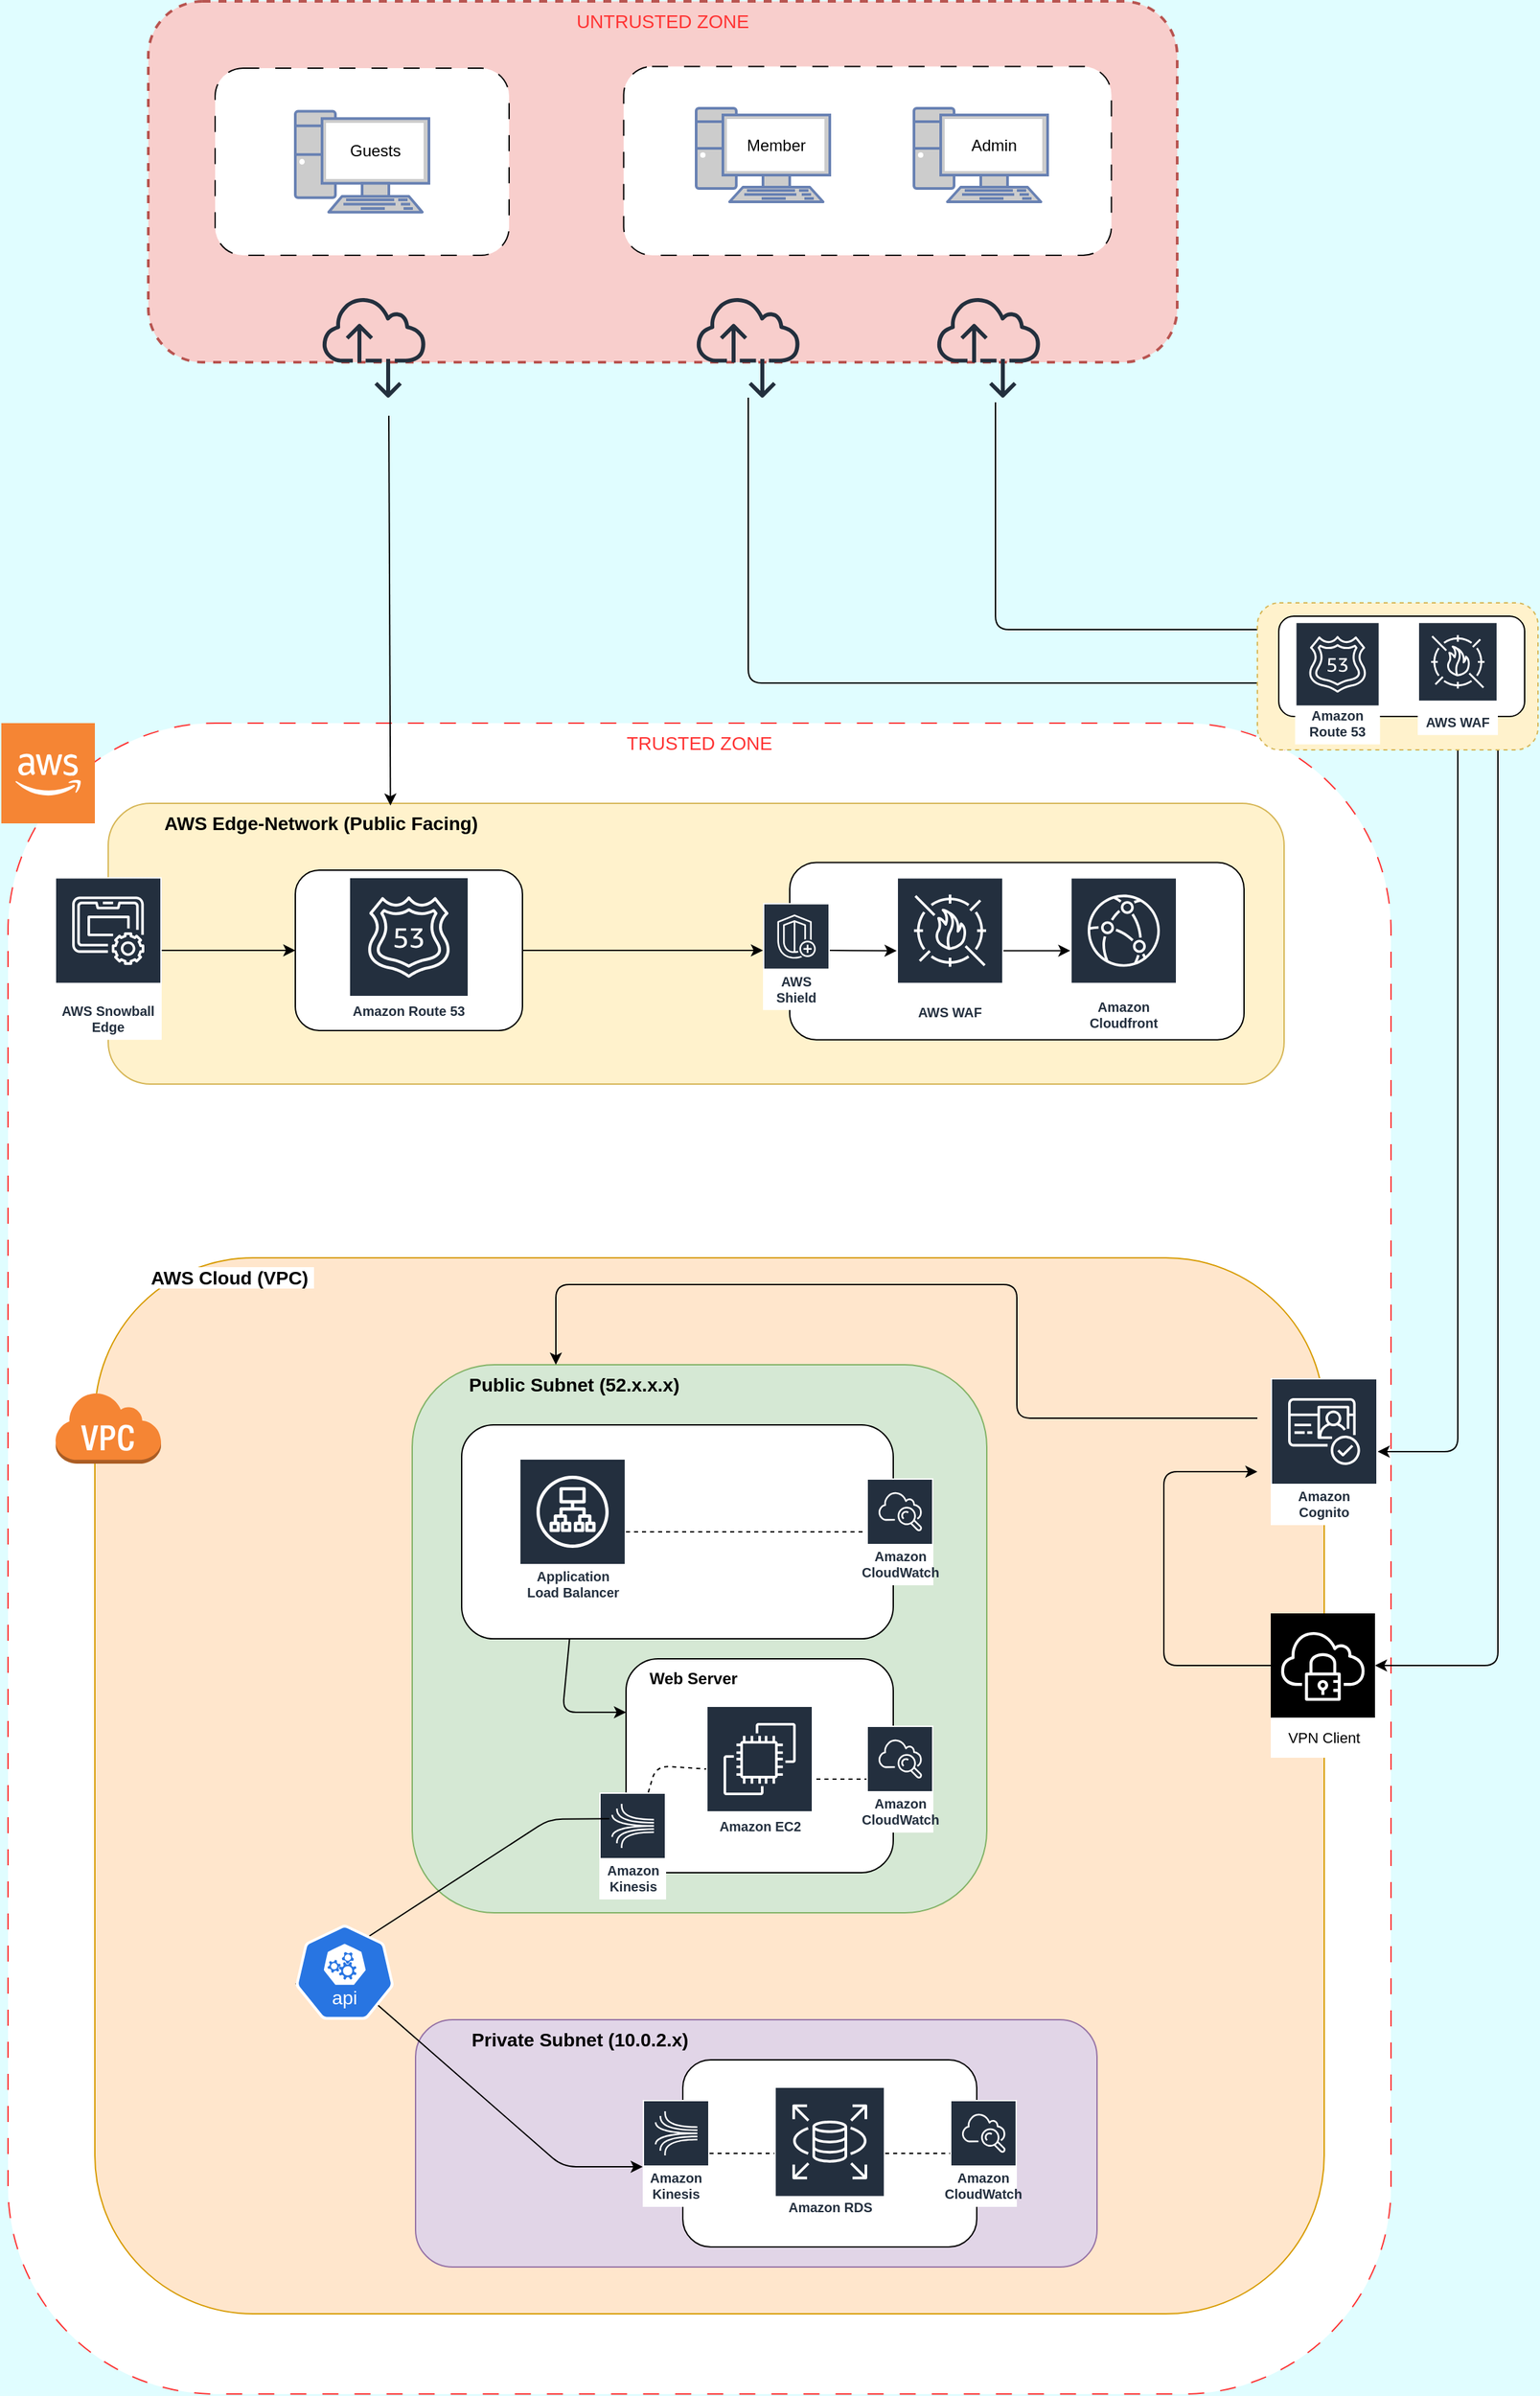 <mxfile>
    <diagram id="xz8hMHTyyzPwLpHsRpfZ" name="Page-1">
        <mxGraphModel dx="2308" dy="2302" grid="1" gridSize="10" guides="1" tooltips="1" connect="1" arrows="1" fold="1" page="1" pageScale="1" pageWidth="850" pageHeight="1100" background="#E0FDFF" math="0" shadow="0">
            <root>
                <mxCell id="0"/>
                <mxCell id="1" parent="0"/>
                <mxCell id="81" value="&lt;font style=&quot;font-size: 14px; color: rgb(255, 51, 51);&quot;&gt;TRUSTED ZONE&lt;/font&gt;" style="rounded=1;whiteSpace=wrap;html=1;dashed=1;dashPattern=12 12;strokeColor=#FF3333;verticalAlign=top;fontColor=#FF3333;" parent="1" vertex="1">
                    <mxGeometry x="5" y="-490" width="1035" height="1250" as="geometry"/>
                </mxCell>
                <mxCell id="166" value="" style="endArrow=classic;html=1;entryX=1;entryY=0.5;entryDx=0;entryDy=0;entryPerimeter=0;" edge="1" parent="1" target="108">
                    <mxGeometry width="50" height="50" relative="1" as="geometry">
                        <mxPoint x="744" y="-730" as="sourcePoint"/>
                        <mxPoint x="1215" y="59" as="targetPoint"/>
                        <Array as="points">
                            <mxPoint x="744" y="-560"/>
                            <mxPoint x="1120" y="-560"/>
                            <mxPoint x="1120" y="215"/>
                        </Array>
                    </mxGeometry>
                </mxCell>
                <mxCell id="165" value="" style="endArrow=classic;html=1;" edge="1" parent="1" source="142" target="107">
                    <mxGeometry width="50" height="50" relative="1" as="geometry">
                        <mxPoint x="559" y="-682" as="sourcePoint"/>
                        <mxPoint x="559" y="-661.289" as="targetPoint"/>
                        <Array as="points">
                            <mxPoint x="559" y="-520"/>
                            <mxPoint x="1090" y="-520"/>
                            <mxPoint x="1090" y="55"/>
                        </Array>
                    </mxGeometry>
                </mxCell>
                <mxCell id="172" value="" style="rounded=1;whiteSpace=wrap;html=1;labelBorderColor=#FF3333;dashed=1;strokeColor=#d6b656;fillColor=#fff2cc;" vertex="1" parent="1">
                    <mxGeometry x="940" y="-580" width="210" height="110" as="geometry"/>
                </mxCell>
                <mxCell id="141" value="&lt;font style=&quot;color: rgb(255, 51, 51); font-size: 14px;&quot;&gt;UNTRUSTED ZONE&lt;/font&gt;" style="rounded=1;whiteSpace=wrap;html=1;dashed=1;strokeColor=#b85450;fillColor=#f8cecc;strokeWidth=2;align=center;verticalAlign=top;" parent="1" vertex="1">
                    <mxGeometry x="110" y="-1030" width="770" height="270" as="geometry"/>
                </mxCell>
                <mxCell id="83" value="&lt;h3 style=&quot;margin: 0 0 0 40px; border: none; padding: 0px;&quot;&gt;&lt;span style=&quot;background-color: light-dark(#ffffff, var(--ge-dark-color, #121212));&quot;&gt;&lt;font&gt;AWS Cloud (VPC)&amp;nbsp;&lt;/font&gt;&lt;/span&gt;&lt;/h3&gt;" style="rounded=1;align=left;html=1;labelPosition=center;verticalLabelPosition=middle;verticalAlign=top;whiteSpace=wrap;fillColor=#ffe6cc;strokeColor=#d79b00;" parent="1" vertex="1">
                    <mxGeometry x="70" y="-90" width="920" height="790" as="geometry"/>
                </mxCell>
                <mxCell id="58" value="" style="outlineConnect=0;dashed=0;verticalLabelPosition=bottom;verticalAlign=top;align=center;html=1;shape=mxgraph.aws3.cloud_2;fillColor=#F58534;gradientColor=none;" parent="1" vertex="1">
                    <mxGeometry y="-490" width="70" height="75" as="geometry"/>
                </mxCell>
                <mxCell id="61" value="" style="sketch=0;outlineConnect=0;fontColor=#232F3E;gradientColor=none;fillColor=#232F3D;strokeColor=none;dashed=0;verticalLabelPosition=bottom;verticalAlign=top;align=center;html=1;fontSize=12;fontStyle=0;aspect=fixed;pointerEvents=1;shape=mxgraph.aws4.internet_alt2;" parent="1" vertex="1">
                    <mxGeometry x="240" y="-810" width="78" height="78" as="geometry"/>
                </mxCell>
                <mxCell id="97" value="" style="outlineConnect=0;dashed=0;verticalLabelPosition=bottom;verticalAlign=top;align=center;html=1;shape=mxgraph.aws3.virtual_private_cloud;fillColor=#F58534;gradientColor=none;" parent="1" vertex="1">
                    <mxGeometry x="40" y="10" width="79.5" height="54" as="geometry"/>
                </mxCell>
                <mxCell id="107" value="Amazon Cognito" style="sketch=0;outlineConnect=0;fontColor=#232F3E;gradientColor=none;strokeColor=#ffffff;fillColor=#232F3E;dashed=0;verticalLabelPosition=middle;verticalAlign=bottom;align=center;html=1;whiteSpace=wrap;fontSize=10;fontStyle=1;spacing=3;shape=mxgraph.aws4.productIcon;prIcon=mxgraph.aws4.cognito;" parent="1" vertex="1">
                    <mxGeometry x="950" width="80" height="110" as="geometry"/>
                </mxCell>
                <mxCell id="112" value="" style="group" parent="1" vertex="1" connectable="0">
                    <mxGeometry x="307.5" y="-10" width="430" height="450" as="geometry"/>
                </mxCell>
                <mxCell id="105" value="&lt;h3 style=&quot;margin: 0 0 0 40px; border: none; padding: 0px;&quot;&gt;Public Subnet (52.x.x.x)&lt;/h3&gt;" style="rounded=1;whiteSpace=wrap;html=1;align=left;verticalAlign=top;fillColor=#d5e8d4;strokeColor=#82b366;" parent="112" vertex="1">
                    <mxGeometry width="430" height="410" as="geometry"/>
                </mxCell>
                <mxCell id="110" value="" style="group" parent="112" vertex="1" connectable="0">
                    <mxGeometry x="67" y="45" width="323" height="160" as="geometry"/>
                </mxCell>
                <mxCell id="100" value="" style="group" parent="110" vertex="1" connectable="0">
                    <mxGeometry width="293" height="160" as="geometry"/>
                </mxCell>
                <mxCell id="99" value="" style="rounded=1;whiteSpace=wrap;html=1;" parent="100" vertex="1">
                    <mxGeometry x="-30" width="323" height="160" as="geometry"/>
                </mxCell>
                <mxCell id="85" value="Application Load Balancer" style="sketch=0;outlineConnect=0;fontColor=#232F3E;gradientColor=none;strokeColor=#ffffff;fillColor=#232F3E;dashed=0;verticalLabelPosition=middle;verticalAlign=bottom;align=center;html=1;whiteSpace=wrap;fontSize=10;fontStyle=1;spacing=3;shape=mxgraph.aws4.productIcon;prIcon=mxgraph.aws4.application_load_balancer;" parent="100" vertex="1">
                    <mxGeometry x="13" y="25" width="80" height="110" as="geometry"/>
                </mxCell>
                <mxCell id="109" value="Amazon CloudWatch" style="sketch=0;outlineConnect=0;fontColor=#232F3E;gradientColor=none;strokeColor=#ffffff;fillColor=#232F3E;dashed=0;verticalLabelPosition=middle;verticalAlign=bottom;align=center;html=1;whiteSpace=wrap;fontSize=10;fontStyle=1;spacing=3;shape=mxgraph.aws4.productIcon;prIcon=mxgraph.aws4.cloudwatch;" parent="110" vertex="1">
                    <mxGeometry x="273" y="40" width="50" height="80" as="geometry"/>
                </mxCell>
                <mxCell id="152" value="" style="endArrow=none;dashed=1;html=1;" edge="1" parent="110" source="85" target="109">
                    <mxGeometry width="50" height="50" relative="1" as="geometry">
                        <mxPoint x="275.5" y="-255" as="sourcePoint"/>
                        <mxPoint x="325.5" y="-305" as="targetPoint"/>
                    </mxGeometry>
                </mxCell>
                <mxCell id="116" value="" style="group" parent="112" vertex="1" connectable="0">
                    <mxGeometry x="130" y="230" width="260" height="180" as="geometry"/>
                </mxCell>
                <mxCell id="111" value="" style="group" parent="116" vertex="1" connectable="0">
                    <mxGeometry x="90" width="170" height="180" as="geometry"/>
                </mxCell>
                <mxCell id="102" value="" style="group" parent="111" vertex="1" connectable="0">
                    <mxGeometry width="140" height="180" as="geometry"/>
                </mxCell>
                <mxCell id="101" value="" style="rounded=1;whiteSpace=wrap;html=1;" parent="102" vertex="1">
                    <mxGeometry x="-60" y="-10" width="200" height="160" as="geometry"/>
                </mxCell>
                <mxCell id="86" value="Amazon EC2" style="sketch=0;outlineConnect=0;fontColor=#232F3E;gradientColor=none;strokeColor=#ffffff;fillColor=#232F3E;dashed=0;verticalLabelPosition=middle;verticalAlign=bottom;align=center;html=1;whiteSpace=wrap;fontSize=10;fontStyle=1;spacing=3;shape=mxgraph.aws4.productIcon;prIcon=mxgraph.aws4.ec2;" parent="102" vertex="1">
                    <mxGeometry y="25" width="80" height="100" as="geometry"/>
                </mxCell>
                <mxCell id="124" value="&lt;b&gt;Web Server&lt;/b&gt;" style="text;html=1;align=center;verticalAlign=middle;whiteSpace=wrap;rounded=0;" parent="102" vertex="1">
                    <mxGeometry x="-60" y="-10" width="100" height="30" as="geometry"/>
                </mxCell>
                <mxCell id="153" value="" style="endArrow=none;dashed=1;html=1;" edge="1" parent="102" target="78">
                    <mxGeometry width="50" height="50" relative="1" as="geometry">
                        <mxPoint x="82.5" y="80" as="sourcePoint"/>
                        <mxPoint x="192.5" y="69.17" as="targetPoint"/>
                    </mxGeometry>
                </mxCell>
                <mxCell id="78" value="Amazon CloudWatch" style="sketch=0;outlineConnect=0;fontColor=#232F3E;gradientColor=none;strokeColor=#ffffff;fillColor=#232F3E;dashed=0;verticalLabelPosition=middle;verticalAlign=bottom;align=center;html=1;whiteSpace=wrap;fontSize=10;fontStyle=1;spacing=3;shape=mxgraph.aws4.productIcon;prIcon=mxgraph.aws4.cloudwatch;" parent="111" vertex="1">
                    <mxGeometry x="120" y="40" width="50" height="80" as="geometry"/>
                </mxCell>
                <mxCell id="161" value="" style="endArrow=classic;html=1;entryX=0;entryY=0.25;entryDx=0;entryDy=0;exitX=0.25;exitY=1;exitDx=0;exitDy=0;" edge="1" parent="112" source="99" target="101">
                    <mxGeometry width="50" height="50" relative="1" as="geometry">
                        <mxPoint x="32.5" y="280" as="sourcePoint"/>
                        <mxPoint x="82.5" y="230" as="targetPoint"/>
                        <Array as="points">
                            <mxPoint x="112.5" y="260"/>
                        </Array>
                    </mxGeometry>
                </mxCell>
                <mxCell id="114" value="" style="group" parent="1" vertex="1" connectable="0">
                    <mxGeometry x="40" y="-430" width="920" height="210" as="geometry"/>
                </mxCell>
                <mxCell id="96" value="" style="group" parent="114" vertex="1" connectable="0">
                    <mxGeometry width="920" height="210" as="geometry"/>
                </mxCell>
                <mxCell id="82" value="&lt;h3 style=&quot;margin: 0 0 0 40px; border: none; padding: 0px;&quot;&gt;AWS Edge-Network (Public Facing)&lt;/h3&gt;" style="rounded=1;whiteSpace=wrap;html=1;align=left;verticalAlign=top;fillColor=#fff2cc;strokeColor=#d6b656;" parent="96" vertex="1">
                    <mxGeometry x="40" width="880" height="210.0" as="geometry"/>
                </mxCell>
                <mxCell id="95" value="AWS Snowball Edge" style="sketch=0;outlineConnect=0;fontColor=#232F3E;gradientColor=none;strokeColor=#ffffff;fillColor=#232F3E;dashed=0;verticalLabelPosition=middle;verticalAlign=bottom;align=center;html=1;whiteSpace=wrap;fontSize=10;fontStyle=1;spacing=3;shape=mxgraph.aws4.productIcon;prIcon=mxgraph.aws4.snowball_edge;" parent="96" vertex="1">
                    <mxGeometry y="55.263" width="80" height="121.579" as="geometry"/>
                </mxCell>
                <mxCell id="94" value="" style="group" parent="96" vertex="1" connectable="0">
                    <mxGeometry x="550" y="44.211" width="340" height="132.632" as="geometry"/>
                </mxCell>
                <mxCell id="113" value="" style="group" parent="94" vertex="1" connectable="0">
                    <mxGeometry x="-20" width="360" height="132.632" as="geometry"/>
                </mxCell>
                <mxCell id="149" value="" style="group" parent="113" vertex="1" connectable="0">
                    <mxGeometry width="360" height="132.632" as="geometry"/>
                </mxCell>
                <mxCell id="148" value="" style="group" parent="149" vertex="1" connectable="0">
                    <mxGeometry x="20" width="340" height="132.632" as="geometry"/>
                </mxCell>
                <mxCell id="91" value="" style="rounded=1;whiteSpace=wrap;html=1;" parent="148" vertex="1">
                    <mxGeometry width="340" height="132.632" as="geometry"/>
                </mxCell>
                <mxCell id="62" value="AWS WAF" style="sketch=0;outlineConnect=0;fontColor=#232F3E;gradientColor=none;strokeColor=#ffffff;fillColor=#232F3E;dashed=0;verticalLabelPosition=middle;verticalAlign=bottom;align=center;html=1;whiteSpace=wrap;fontSize=10;fontStyle=1;spacing=3;shape=mxgraph.aws4.productIcon;prIcon=mxgraph.aws4.waf;" parent="148" vertex="1">
                    <mxGeometry x="80" y="11.053" width="80" height="110.526" as="geometry"/>
                </mxCell>
                <mxCell id="84" value="Amazon Cloudfront" style="sketch=0;outlineConnect=0;fontColor=#232F3E;gradientColor=none;strokeColor=#ffffff;fillColor=#232F3E;dashed=0;verticalLabelPosition=middle;verticalAlign=bottom;align=center;html=1;whiteSpace=wrap;fontSize=10;fontStyle=1;spacing=3;shape=mxgraph.aws4.productIcon;prIcon=mxgraph.aws4.cloudfront;" parent="148" vertex="1">
                    <mxGeometry x="210" y="11.053" width="80" height="118.816" as="geometry"/>
                </mxCell>
                <mxCell id="151" value="" style="endArrow=classic;html=1;" parent="148" edge="1">
                    <mxGeometry width="50" height="50" relative="1" as="geometry">
                        <mxPoint x="160" y="66.009" as="sourcePoint"/>
                        <mxPoint x="210" y="66.009" as="targetPoint"/>
                    </mxGeometry>
                </mxCell>
                <mxCell id="79" value="AWS Shield" style="sketch=0;outlineConnect=0;fontColor=#232F3E;gradientColor=none;strokeColor=#ffffff;fillColor=#232F3E;dashed=0;verticalLabelPosition=middle;verticalAlign=bottom;align=center;html=1;whiteSpace=wrap;fontSize=10;fontStyle=1;spacing=3;shape=mxgraph.aws4.productIcon;prIcon=mxgraph.aws4.shield;" parent="149" vertex="1">
                    <mxGeometry y="30.459" width="50" height="80" as="geometry"/>
                </mxCell>
                <mxCell id="92" value="" style="group" parent="114" vertex="1" connectable="0">
                    <mxGeometry x="180" y="50" width="170" height="120" as="geometry"/>
                </mxCell>
                <mxCell id="90" value="" style="rounded=1;whiteSpace=wrap;html=1;" parent="92" vertex="1">
                    <mxGeometry width="170" height="120" as="geometry"/>
                </mxCell>
                <mxCell id="89" value="Amazon Route 53" style="sketch=0;outlineConnect=0;fontColor=#232F3E;gradientColor=none;strokeColor=#ffffff;fillColor=#232F3E;dashed=0;verticalLabelPosition=middle;verticalAlign=bottom;align=center;html=1;whiteSpace=wrap;fontSize=10;fontStyle=1;spacing=3;shape=mxgraph.aws4.productIcon;prIcon=mxgraph.aws4.route_53;" parent="92" vertex="1">
                    <mxGeometry x="40" y="5" width="90" height="110" as="geometry"/>
                </mxCell>
                <mxCell id="146" value="" style="endArrow=classic;html=1;entryX=0;entryY=0.5;entryDx=0;entryDy=0;" parent="114" target="90" edge="1">
                    <mxGeometry width="50" height="50" relative="1" as="geometry">
                        <mxPoint x="80" y="110" as="sourcePoint"/>
                        <mxPoint x="490" y="60" as="targetPoint"/>
                    </mxGeometry>
                </mxCell>
                <mxCell id="147" value="" style="endArrow=classic;html=1;exitX=1;exitY=0.5;exitDx=0;exitDy=0;" parent="114" source="90" edge="1">
                    <mxGeometry width="50" height="50" relative="1" as="geometry">
                        <mxPoint x="440" y="110" as="sourcePoint"/>
                        <mxPoint x="530" y="110" as="targetPoint"/>
                    </mxGeometry>
                </mxCell>
                <mxCell id="118" value="" style="group" parent="1" vertex="1" connectable="0">
                    <mxGeometry x="950" y="176" width="80" height="108" as="geometry"/>
                </mxCell>
                <mxCell id="108" value="" style="sketch=0;points=[[0,0,0],[0.25,0,0],[0.5,0,0],[0.75,0,0],[1,0,0],[0,1,0],[0.25,1,0],[0.5,1,0],[0.75,1,0],[1,1,0],[0,0.25,0],[0,0.5,0],[0,0.75,0],[1,0.25,0],[1,0.5,0],[1,0.75,0]];outlineConnect=0;fontColor=#232F3E;fillColor=#000000;strokeColor=#ffffff;dashed=0;verticalLabelPosition=bottom;verticalAlign=top;align=center;html=1;fontSize=12;fontStyle=0;aspect=fixed;shape=mxgraph.aws4.resourceIcon;resIcon=mxgraph.aws4.client_vpn;" parent="118" vertex="1">
                    <mxGeometry width="78" height="78" as="geometry"/>
                </mxCell>
                <mxCell id="117" value="&lt;font style=&quot;font-size: 11px; color: rgb(0, 0, 0);&quot;&gt;VPN Client&lt;/font&gt;" style="text;html=1;align=center;verticalAlign=middle;whiteSpace=wrap;rounded=0;fillColor=default;" parent="118" vertex="1">
                    <mxGeometry y="78" width="80" height="30" as="geometry"/>
                </mxCell>
                <mxCell id="119" value="" style="group" parent="1" vertex="1" connectable="0">
                    <mxGeometry x="310" y="480" width="510" height="185" as="geometry"/>
                </mxCell>
                <mxCell id="123" value="" style="group" parent="119" vertex="1" connectable="0">
                    <mxGeometry width="510" height="185" as="geometry"/>
                </mxCell>
                <mxCell id="106" value="&lt;h3 style=&quot;margin: 0 0 0 40px; border: none; padding: 0px;&quot;&gt;Private Subnet (10.0.2.x)&lt;/h3&gt;" style="rounded=1;whiteSpace=wrap;html=1;align=left;verticalAlign=top;fillColor=#e1d5e7;strokeColor=#9673a6;" parent="123" vertex="1">
                    <mxGeometry width="510" height="185" as="geometry"/>
                </mxCell>
                <mxCell id="122" value="" style="group" parent="123" vertex="1" connectable="0">
                    <mxGeometry x="170" y="30" width="280" height="140" as="geometry"/>
                </mxCell>
                <mxCell id="104" value="" style="group" parent="122" vertex="1" connectable="0">
                    <mxGeometry x="30" width="250" height="140" as="geometry"/>
                </mxCell>
                <mxCell id="103" value="" style="rounded=1;whiteSpace=wrap;html=1;" parent="104" vertex="1">
                    <mxGeometry width="220" height="140" as="geometry"/>
                </mxCell>
                <mxCell id="87" value="Amazon RDS" style="sketch=0;outlineConnect=0;fontColor=#232F3E;gradientColor=none;strokeColor=#ffffff;fillColor=#232F3E;dashed=0;verticalLabelPosition=middle;verticalAlign=bottom;align=center;html=1;whiteSpace=wrap;fontSize=10;fontStyle=1;spacing=3;shape=mxgraph.aws4.productIcon;prIcon=mxgraph.aws4.rds;" parent="104" vertex="1">
                    <mxGeometry x="68.571" y="20" width="82.857" height="100" as="geometry"/>
                </mxCell>
                <mxCell id="115" value="Amazon Kinesis" style="sketch=0;outlineConnect=0;fontColor=#232F3E;gradientColor=none;strokeColor=#ffffff;fillColor=#232F3E;dashed=0;verticalLabelPosition=middle;verticalAlign=bottom;align=center;html=1;whiteSpace=wrap;fontSize=10;fontStyle=1;spacing=3;shape=mxgraph.aws4.productIcon;prIcon=mxgraph.aws4.kinesis;" parent="122" vertex="1">
                    <mxGeometry y="30" width="50" height="80" as="geometry"/>
                </mxCell>
                <mxCell id="120" value="Amazon CloudWatch" style="sketch=0;outlineConnect=0;fontColor=#232F3E;gradientColor=none;strokeColor=#ffffff;fillColor=#232F3E;dashed=0;verticalLabelPosition=middle;verticalAlign=bottom;align=center;html=1;whiteSpace=wrap;fontSize=10;fontStyle=1;spacing=3;shape=mxgraph.aws4.productIcon;prIcon=mxgraph.aws4.cloudwatch;" parent="122" vertex="1">
                    <mxGeometry x="230" y="30" width="50" height="80" as="geometry"/>
                </mxCell>
                <mxCell id="157" value="" style="endArrow=none;dashed=1;html=1;" edge="1" parent="122" source="115" target="87">
                    <mxGeometry width="50" height="50" relative="1" as="geometry">
                        <mxPoint x="60" y="110" as="sourcePoint"/>
                        <mxPoint x="110" y="60" as="targetPoint"/>
                    </mxGeometry>
                </mxCell>
                <mxCell id="159" value="" style="endArrow=none;dashed=1;html=1;" edge="1" parent="122" source="87" target="120">
                    <mxGeometry width="50" height="50" relative="1" as="geometry">
                        <mxPoint x="170" y="90" as="sourcePoint"/>
                        <mxPoint x="220" y="40" as="targetPoint"/>
                    </mxGeometry>
                </mxCell>
                <mxCell id="138" value="" style="group" parent="1" vertex="1" connectable="0">
                    <mxGeometry x="520" y="-950" width="310.75" height="148.75" as="geometry"/>
                </mxCell>
                <mxCell id="131" value="" style="rounded=1;whiteSpace=wrap;html=1;dashed=1;dashPattern=12 12;" parent="138" vertex="1">
                    <mxGeometry x="-54.25" y="-31.25" width="365" height="141.25" as="geometry"/>
                </mxCell>
                <mxCell id="68" value="" style="group" parent="138" vertex="1" connectable="0">
                    <mxGeometry x="144" width="112.5" height="117.5" as="geometry"/>
                </mxCell>
                <mxCell id="137" value="" style="group" parent="68" vertex="1" connectable="0">
                    <mxGeometry x="19" width="100" height="70" as="geometry"/>
                </mxCell>
                <mxCell id="2" value="" style="fontColor=#0066CC;verticalAlign=top;verticalLabelPosition=bottom;labelPosition=center;align=center;html=1;outlineConnect=0;fillColor=#CCCCCC;strokeColor=#6881B3;gradientColor=none;gradientDirection=north;strokeWidth=2;shape=mxgraph.networks.pc;" parent="137" vertex="1">
                    <mxGeometry width="100" height="70" as="geometry"/>
                </mxCell>
                <mxCell id="25" value="Admin" style="text;html=1;align=center;verticalAlign=middle;whiteSpace=wrap;rounded=0;" parent="137" vertex="1">
                    <mxGeometry x="20" y="7.5" width="80" height="40" as="geometry"/>
                </mxCell>
                <mxCell id="136" value="" style="group" parent="138" vertex="1" connectable="0">
                    <mxGeometry width="100" height="70" as="geometry"/>
                </mxCell>
                <mxCell id="128" value="" style="fontColor=#0066CC;verticalAlign=top;verticalLabelPosition=bottom;labelPosition=center;align=center;html=1;outlineConnect=0;fillColor=#CCCCCC;strokeColor=#6881B3;gradientColor=none;gradientDirection=north;strokeWidth=2;shape=mxgraph.networks.pc;" parent="136" vertex="1">
                    <mxGeometry width="100" height="70" as="geometry"/>
                </mxCell>
                <mxCell id="129" value="Member" style="text;html=1;align=center;verticalAlign=middle;whiteSpace=wrap;rounded=0;" parent="136" vertex="1">
                    <mxGeometry x="20" y="7.5" width="80" height="40" as="geometry"/>
                </mxCell>
                <mxCell id="139" value="" style="group" parent="1" vertex="1" connectable="0">
                    <mxGeometry x="160" y="-980" width="220" height="140" as="geometry"/>
                </mxCell>
                <mxCell id="130" value="" style="rounded=1;whiteSpace=wrap;html=1;dashed=1;dashPattern=12 12;" parent="139" vertex="1">
                    <mxGeometry width="220" height="140" as="geometry"/>
                </mxCell>
                <mxCell id="69" value="" style="group" parent="139" vertex="1" connectable="0">
                    <mxGeometry x="60" y="32.308" width="100" height="75.385" as="geometry"/>
                </mxCell>
                <mxCell id="3" value="" style="fontColor=#0066CC;verticalAlign=top;verticalLabelPosition=bottom;labelPosition=center;align=center;html=1;outlineConnect=0;fillColor=#CCCCCC;strokeColor=#6881B3;gradientColor=none;gradientDirection=north;strokeWidth=2;shape=mxgraph.networks.pc;" parent="69" vertex="1">
                    <mxGeometry width="100" height="75.385" as="geometry"/>
                </mxCell>
                <mxCell id="24" value="Guests" style="text;html=1;align=center;verticalAlign=middle;whiteSpace=wrap;rounded=0;" parent="69" vertex="1">
                    <mxGeometry x="20" y="8.077" width="80" height="43.077" as="geometry"/>
                </mxCell>
                <mxCell id="142" value="" style="sketch=0;outlineConnect=0;fontColor=#232F3E;gradientColor=none;fillColor=#232F3D;strokeColor=none;dashed=0;verticalLabelPosition=bottom;verticalAlign=top;align=center;html=1;fontSize=12;fontStyle=0;aspect=fixed;pointerEvents=1;shape=mxgraph.aws4.internet_alt2;" parent="1" vertex="1">
                    <mxGeometry x="520" y="-810" width="78" height="78" as="geometry"/>
                </mxCell>
                <mxCell id="143" value="" style="sketch=0;outlineConnect=0;fontColor=#232F3E;gradientColor=none;fillColor=#232F3D;strokeColor=none;dashed=0;verticalLabelPosition=bottom;verticalAlign=top;align=center;html=1;fontSize=12;fontStyle=0;aspect=fixed;pointerEvents=1;shape=mxgraph.aws4.internet_alt2;" parent="1" vertex="1">
                    <mxGeometry x="700" y="-810" width="78" height="78" as="geometry"/>
                </mxCell>
                <mxCell id="144" value="" style="endArrow=classic;html=1;entryX=0.24;entryY=0.008;entryDx=0;entryDy=0;entryPerimeter=0;" parent="1" target="82" edge="1">
                    <mxGeometry width="50" height="50" relative="1" as="geometry">
                        <mxPoint x="290" y="-720" as="sourcePoint"/>
                        <mxPoint x="290" y="-520" as="targetPoint"/>
                    </mxGeometry>
                </mxCell>
                <mxCell id="150" value="" style="endArrow=classic;html=1;" parent="1" target="62" edge="1">
                    <mxGeometry width="50" height="50" relative="1" as="geometry">
                        <mxPoint x="620" y="-320" as="sourcePoint"/>
                        <mxPoint x="530" y="-370" as="targetPoint"/>
                    </mxGeometry>
                </mxCell>
                <mxCell id="80" value="Amazon Kinesis" style="sketch=0;outlineConnect=0;fontColor=#232F3E;gradientColor=none;strokeColor=#ffffff;fillColor=#232F3E;dashed=0;verticalLabelPosition=middle;verticalAlign=bottom;align=center;html=1;whiteSpace=wrap;fontSize=10;fontStyle=1;spacing=3;shape=mxgraph.aws4.productIcon;prIcon=mxgraph.aws4.kinesis;" parent="1" vertex="1">
                    <mxGeometry x="447.5" y="310" width="50" height="80" as="geometry"/>
                </mxCell>
                <mxCell id="154" value="" style="endArrow=none;dashed=1;html=1;" edge="1" parent="1" source="80" target="86">
                    <mxGeometry width="50" height="50" relative="1" as="geometry">
                        <mxPoint x="620" y="310" as="sourcePoint"/>
                        <mxPoint x="657.5" y="310" as="targetPoint"/>
                        <Array as="points">
                            <mxPoint x="490" y="290"/>
                        </Array>
                    </mxGeometry>
                </mxCell>
                <mxCell id="162" value="" style="endArrow=classic;html=1;entryX=0;entryY=0.625;entryDx=0;entryDy=0;entryPerimeter=0;exitX=0.15;exitY=0.246;exitDx=0;exitDy=0;exitPerimeter=0;" edge="1" parent="1" source="163" target="115">
                    <mxGeometry width="50" height="50" relative="1" as="geometry">
                        <mxPoint x="390" y="350" as="sourcePoint"/>
                        <mxPoint x="400" y="480" as="targetPoint"/>
                        <Array as="points">
                            <mxPoint x="260" y="450"/>
                            <mxPoint x="420" y="590"/>
                        </Array>
                    </mxGeometry>
                </mxCell>
                <mxCell id="164" value="" style="endArrow=classic;html=1;entryX=0;entryY=0.625;entryDx=0;entryDy=0;entryPerimeter=0;exitX=0.15;exitY=0.246;exitDx=0;exitDy=0;exitPerimeter=0;" edge="1" parent="1" source="80" target="163">
                    <mxGeometry width="50" height="50" relative="1" as="geometry">
                        <mxPoint x="455" y="330" as="sourcePoint"/>
                        <mxPoint x="480" y="590" as="targetPoint"/>
                        <Array as="points">
                            <mxPoint x="410" y="330"/>
                        </Array>
                    </mxGeometry>
                </mxCell>
                <mxCell id="163" value="" style="aspect=fixed;sketch=0;html=1;dashed=0;whitespace=wrap;verticalLabelPosition=bottom;verticalAlign=top;fillColor=#2875E2;strokeColor=#ffffff;points=[[0.005,0.63,0],[0.1,0.2,0],[0.9,0.2,0],[0.5,0,0],[0.995,0.63,0],[0.72,0.99,0],[0.5,1,0],[0.28,0.99,0]];shape=mxgraph.kubernetes.icon2;kubernetesLabel=1;prIcon=api" vertex="1" parent="1">
                    <mxGeometry x="220" y="409" width="73.96" height="71" as="geometry"/>
                </mxCell>
                <mxCell id="167" value="" style="group" vertex="1" connectable="0" parent="1">
                    <mxGeometry x="940" y="-570" width="200" height="100" as="geometry"/>
                </mxCell>
                <mxCell id="168" value="" style="rounded=1;whiteSpace=wrap;html=1;" vertex="1" parent="167">
                    <mxGeometry x="16" width="184" height="75" as="geometry"/>
                </mxCell>
                <mxCell id="169" value="Amazon Route 53" style="sketch=0;outlineConnect=0;fontColor=#232F3E;gradientColor=none;strokeColor=#ffffff;fillColor=#232F3E;dashed=0;verticalLabelPosition=middle;verticalAlign=bottom;align=center;html=1;whiteSpace=wrap;fontSize=10;fontStyle=1;spacing=3;shape=mxgraph.aws4.productIcon;prIcon=mxgraph.aws4.route_53;" vertex="1" parent="167">
                    <mxGeometry x="28.235" y="4.167" width="63.529" height="91.667" as="geometry"/>
                </mxCell>
                <mxCell id="175" value="AWS WAF" style="sketch=0;outlineConnect=0;fontColor=#232F3E;gradientColor=none;strokeColor=#ffffff;fillColor=#232F3E;dashed=0;verticalLabelPosition=middle;verticalAlign=bottom;align=center;html=1;whiteSpace=wrap;fontSize=10;fontStyle=1;spacing=3;shape=mxgraph.aws4.productIcon;prIcon=mxgraph.aws4.waf;" vertex="1" parent="167">
                    <mxGeometry x="120" y="4.17" width="60" height="84.7" as="geometry"/>
                </mxCell>
                <mxCell id="173" value="" style="endArrow=classic;html=1;entryX=0.25;entryY=0;entryDx=0;entryDy=0;" edge="1" parent="1" target="105">
                    <mxGeometry width="50" height="50" relative="1" as="geometry">
                        <mxPoint x="940" y="30" as="sourcePoint"/>
                        <mxPoint x="860" y="60" as="targetPoint"/>
                        <Array as="points">
                            <mxPoint x="760" y="30"/>
                            <mxPoint x="760" y="-70"/>
                            <mxPoint x="415" y="-70"/>
                        </Array>
                    </mxGeometry>
                </mxCell>
                <mxCell id="174" value="" style="endArrow=classic;html=1;exitX=0;exitY=0.5;exitDx=0;exitDy=0;exitPerimeter=0;" edge="1" parent="1" source="108">
                    <mxGeometry width="50" height="50" relative="1" as="geometry">
                        <mxPoint x="950" y="230" as="sourcePoint"/>
                        <mxPoint x="940" y="70" as="targetPoint"/>
                        <Array as="points">
                            <mxPoint x="870" y="215"/>
                            <mxPoint x="870" y="70"/>
                        </Array>
                    </mxGeometry>
                </mxCell>
            </root>
        </mxGraphModel>
    </diagram>
</mxfile>
